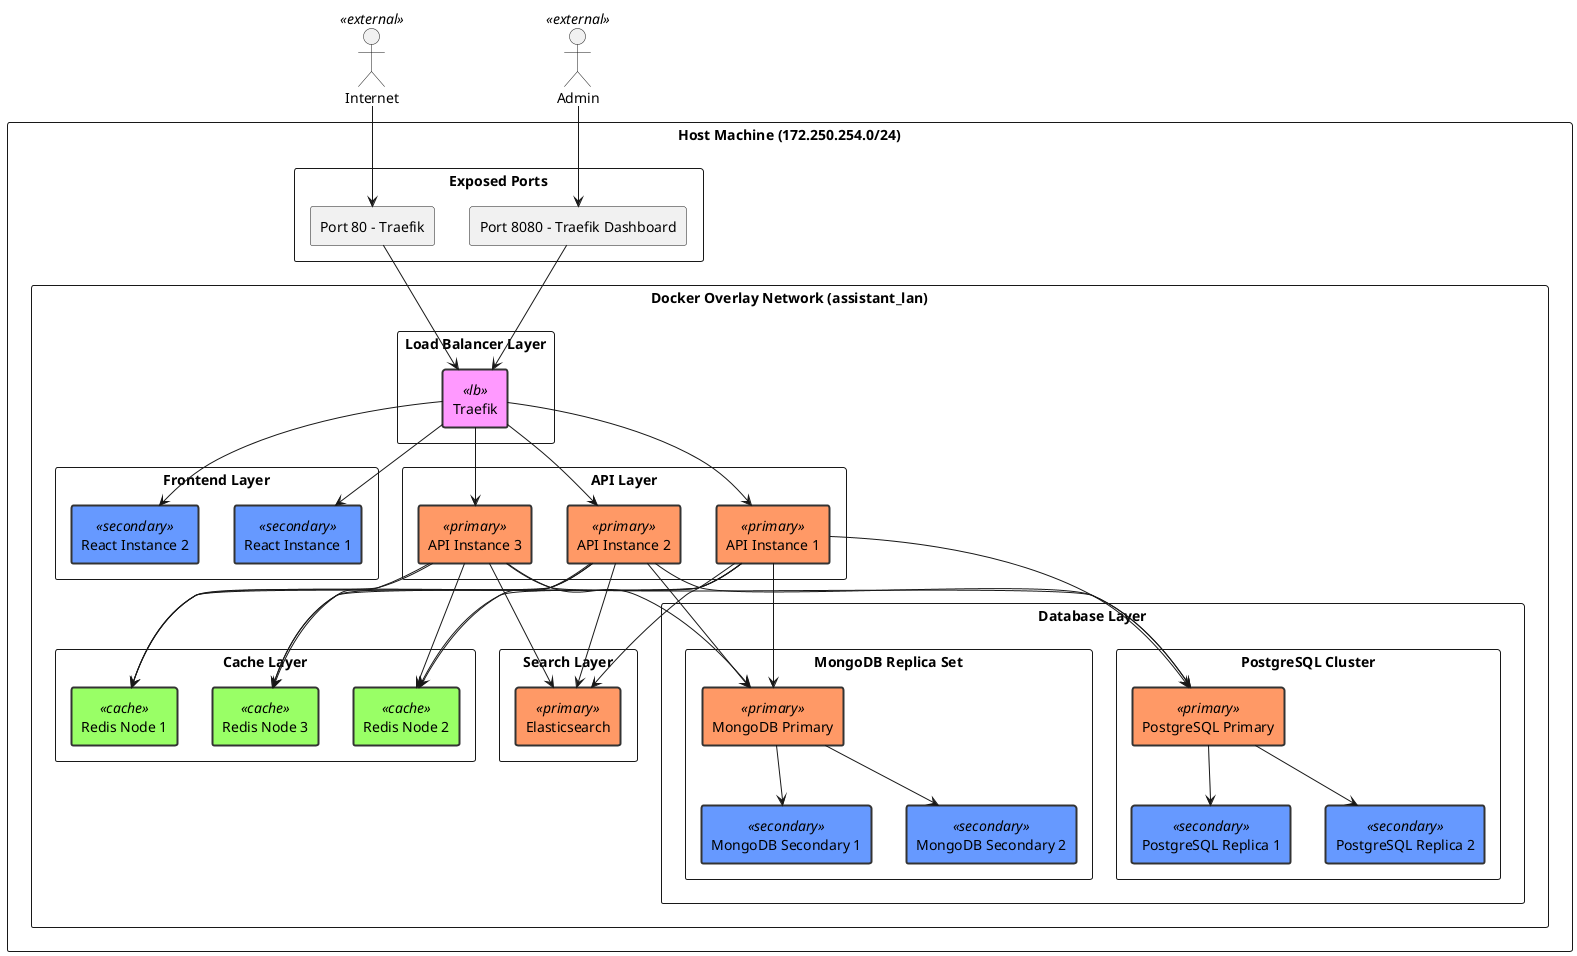 @startuml "Network Diagram"

!define RECTANGLE class

' Custom styles
skinparam rectangle {
    BackgroundColor<<primary>> #ff9966
    BorderColor<<primary>> #333333
    BorderThickness<<primary>> 2
    
    BackgroundColor<<secondary>> #6699ff
    BorderColor<<secondary>> #333333
    BorderThickness<<secondary>> 2
    
    BackgroundColor<<cache>> #99ff66
    BorderColor<<cache>> #333333
    BorderThickness<<cache>> 2
    
    BackgroundColor<<lb>> #ff99ff
    BorderColor<<lb>> #333333
    BorderThickness<<lb>> 2
    
    BackgroundColor<<external>> #ffffff
    BorderColor<<external>> #333333
    BorderThickness<<external>> 2
}

' Host Machine
rectangle "Host Machine (172.250.254.0/24)" {
    ' Exposed Ports
    rectangle "Exposed Ports" {
        rectangle "Port 80 - Traefik" as PORT80
        rectangle "Port 8080 - Traefik Dashboard" as PORT8080
    }

    ' Docker Overlay Network
    rectangle "Docker Overlay Network (assistant_lan)" {
        ' Load Balancer Layer
        rectangle "Load Balancer Layer" {
            rectangle "Traefik" as TRAEFIK <<lb>>
        }

        ' Frontend Layer
        rectangle "Frontend Layer" {
            rectangle "React Instance 1" as REACT1 <<secondary>>
            rectangle "React Instance 2" as REACT2 <<secondary>>
        }

        ' API Layer
        rectangle "API Layer" {
            rectangle "API Instance 1" as API1 <<primary>>
            rectangle "API Instance 2" as API2 <<primary>>
            rectangle "API Instance 3" as API3 <<primary>>
        }

        ' Cache Layer
        rectangle "Cache Layer" {
            rectangle "Redis Node 1" as REDIS1 <<cache>>
            rectangle "Redis Node 2" as REDIS2 <<cache>>
            rectangle "Redis Node 3" as REDIS3 <<cache>>
        }

        ' Search Layer
        rectangle "Search Layer" {
            rectangle "Elasticsearch" as ES <<primary>>
        }

        ' Database Layer
        rectangle "Database Layer" {
            ' PostgreSQL Cluster
            rectangle "PostgreSQL Cluster" {
                rectangle "PostgreSQL Primary" as PG_PRIMARY <<primary>>
                rectangle "PostgreSQL Replica 1" as PG_REPLICA1 <<secondary>>
                rectangle "PostgreSQL Replica 2" as PG_REPLICA2 <<secondary>>
            }

            ' MongoDB Replica Set
            rectangle "MongoDB Replica Set" {
                rectangle "MongoDB Primary" as MONGO_PRIMARY <<primary>>
                rectangle "MongoDB Secondary 1" as MONGO_SEC1 <<secondary>>
                rectangle "MongoDB Secondary 2" as MONGO_SEC2 <<secondary>>
            }
        }
    }
}

' External actors
actor "Internet" as INTERNET <<external>>
actor "Admin" as ADMIN <<external>>

' External connections
INTERNET --> PORT80
ADMIN --> PORT8080

' Internal connections
PORT80 --> TRAEFIK
PORT8080 --> TRAEFIK

' Traefik to services
TRAEFIK --> REACT1
TRAEFIK --> REACT2
TRAEFIK --> API1
TRAEFIK --> API2
TRAEFIK --> API3

' API to Cache
API1 --> REDIS1
API1 --> REDIS2
API1 --> REDIS3
API2 --> REDIS1
API2 --> REDIS2
API2 --> REDIS3
API3 --> REDIS1
API3 --> REDIS2
API3 --> REDIS3

' API to Search
API1 --> ES
API2 --> ES
API3 --> ES

' API to Databases
API1 --> PG_PRIMARY
API2 --> PG_PRIMARY
API3 --> PG_PRIMARY
API1 --> MONGO_PRIMARY
API2 --> MONGO_PRIMARY
API3 --> MONGO_PRIMARY

' Database replication
PG_PRIMARY --> PG_REPLICA1
PG_PRIMARY --> PG_REPLICA2
MONGO_PRIMARY --> MONGO_SEC1
MONGO_PRIMARY --> MONGO_SEC2

@enduml

